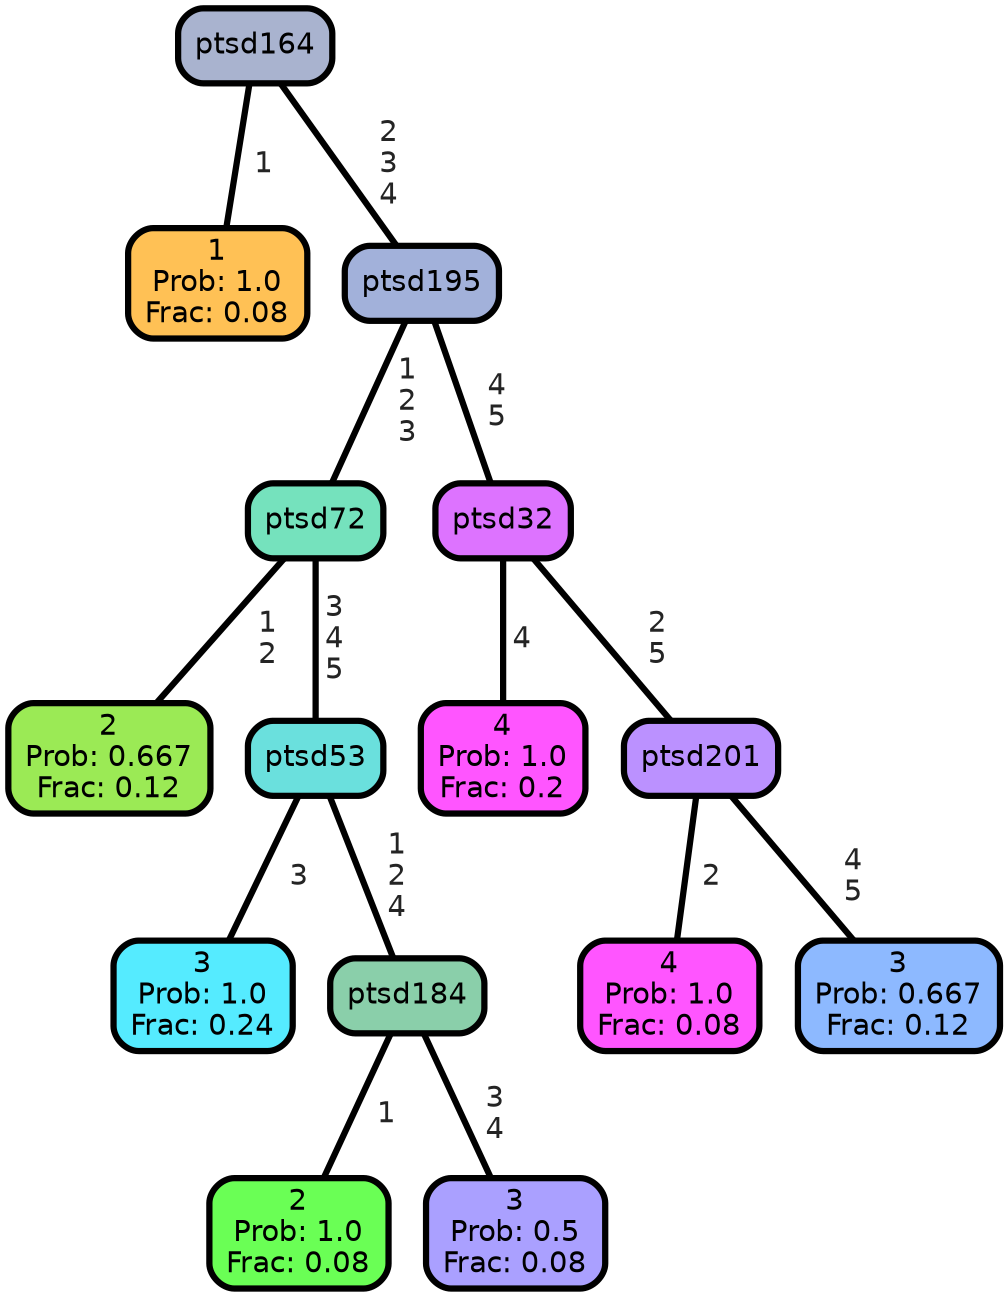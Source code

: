 graph Tree {
node [shape=box, style="filled, rounded",color="black",penwidth="3",fontcolor="black",                 fontname=helvetica] ;
graph [ranksep="0 equally", splines=straight,                 bgcolor=transparent, dpi=200] ;
edge [fontname=helvetica, fontweight=bold,fontcolor=grey14,color=black] ;
0 [label="1
Prob: 1.0
Frac: 0.08", fillcolor="#ffc155"] ;
1 [label="ptsd164", fillcolor="#a9b3cf"] ;
2 [label="2
Prob: 0.667
Frac: 0.12", fillcolor="#9bea55"] ;
3 [label="ptsd72", fillcolor="#75e2bd"] ;
4 [label="3
Prob: 1.0
Frac: 0.24", fillcolor="#55ebff"] ;
5 [label="ptsd53", fillcolor="#6ae0dd"] ;
6 [label="2
Prob: 1.0
Frac: 0.08", fillcolor="#6aff55"] ;
7 [label="ptsd184", fillcolor="#8acfaa"] ;
8 [label="3
Prob: 0.5
Frac: 0.08", fillcolor="#aaa0ff"] ;
9 [label="ptsd195", fillcolor="#a2b1da"] ;
10 [label="4
Prob: 1.0
Frac: 0.2", fillcolor="#ff55ff"] ;
11 [label="ptsd32", fillcolor="#dd73ff"] ;
12 [label="4
Prob: 1.0
Frac: 0.08", fillcolor="#ff55ff"] ;
13 [label="ptsd201", fillcolor="#bb91ff"] ;
14 [label="3
Prob: 0.667
Frac: 0.12", fillcolor="#8db9ff"] ;
1 -- 0 [label=" 1",penwidth=3] ;
1 -- 9 [label=" 2\n 3\n 4",penwidth=3] ;
3 -- 2 [label=" 1\n 2",penwidth=3] ;
3 -- 5 [label=" 3\n 4\n 5",penwidth=3] ;
5 -- 4 [label=" 3",penwidth=3] ;
5 -- 7 [label=" 1\n 2\n 4",penwidth=3] ;
7 -- 6 [label=" 1",penwidth=3] ;
7 -- 8 [label=" 3\n 4",penwidth=3] ;
9 -- 3 [label=" 1\n 2\n 3",penwidth=3] ;
9 -- 11 [label=" 4\n 5",penwidth=3] ;
11 -- 10 [label=" 4",penwidth=3] ;
11 -- 13 [label=" 2\n 5",penwidth=3] ;
13 -- 12 [label=" 2",penwidth=3] ;
13 -- 14 [label=" 4\n 5",penwidth=3] ;
{rank = same;}}